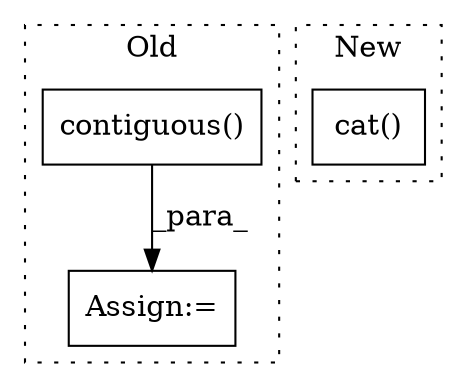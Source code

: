 digraph G {
subgraph cluster0 {
1 [label="contiguous()" a="75" s="9247" l="53" shape="box"];
3 [label="Assign:=" a="68" s="9244" l="3" shape="box"];
label = "Old";
style="dotted";
}
subgraph cluster1 {
2 [label="cat()" a="75" s="8923,8944" l="10,8" shape="box"];
label = "New";
style="dotted";
}
1 -> 3 [label="_para_"];
}